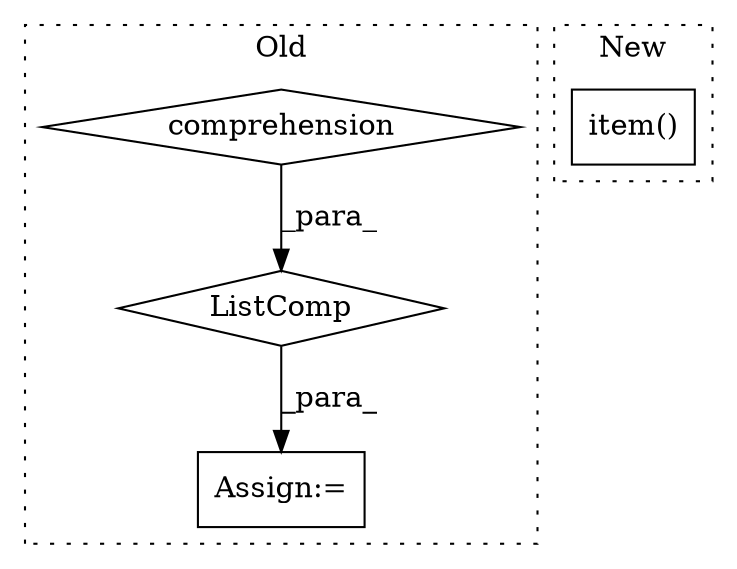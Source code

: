 digraph G {
subgraph cluster0 {
1 [label="ListComp" a="106" s="666" l="60" shape="diamond"];
3 [label="comprehension" a="45" s="702" l="3" shape="diamond"];
4 [label="Assign:=" a="68" s="630" l="3" shape="box"];
label = "Old";
style="dotted";
}
subgraph cluster1 {
2 [label="item()" a="75" s="1157" l="20" shape="box"];
label = "New";
style="dotted";
}
1 -> 4 [label="_para_"];
3 -> 1 [label="_para_"];
}